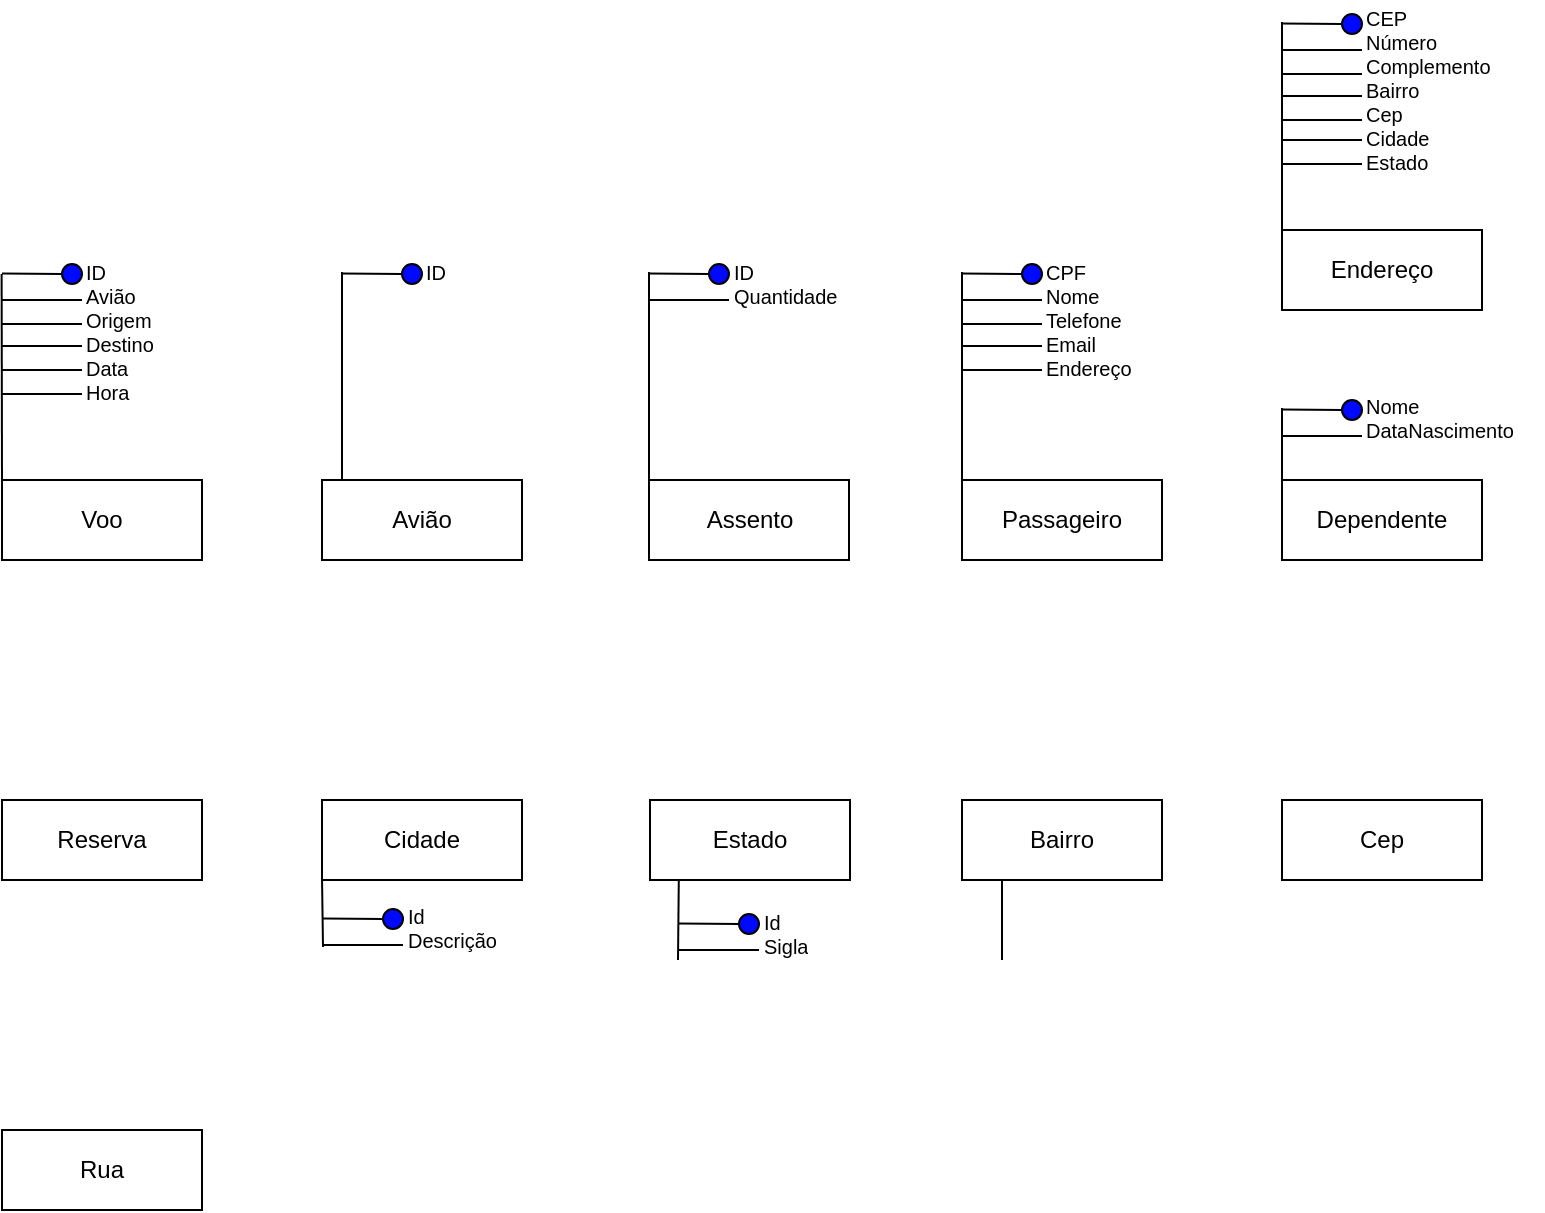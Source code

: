 <mxfile version="21.0.6" type="github">
  <diagram name="Página-1" id="pJLwS6r93-qyTwOKSYF7">
    <mxGraphModel dx="545" dy="307" grid="1" gridSize="10" guides="1" tooltips="1" connect="1" arrows="1" fold="1" page="1" pageScale="1" pageWidth="827" pageHeight="1169" math="0" shadow="0">
      <root>
        <mxCell id="0" />
        <mxCell id="1" parent="0" />
        <mxCell id="-N-F_lVAU-4jPlRG66jh-63" value="&lt;span style=&quot;white-space: pre;&quot;&gt;Id&lt;br&gt;Sigla&lt;br&gt;&lt;/span&gt;" style="text;strokeColor=none;fillColor=none;html=1;whiteSpace=wrap;verticalAlign=middle;overflow=hidden;fontSize=10;align=left;horizontal=1;spacingTop=4;" vertex="1" parent="1">
          <mxGeometry x="418.5" y="420.5" width="90" height="89" as="geometry" />
        </mxCell>
        <mxCell id="-N-F_lVAU-4jPlRG66jh-3" value="ID&lt;br&gt;Avião&lt;br&gt;&lt;span style=&quot;white-space: pre;&quot;&gt;Origem&lt;br&gt;Destino&lt;br/&gt;Data&lt;br/&gt;Hora&lt;br/&gt;&lt;/span&gt;" style="text;strokeColor=none;fillColor=none;html=1;whiteSpace=wrap;verticalAlign=middle;overflow=hidden;fontSize=10;align=left;" vertex="1" parent="1">
          <mxGeometry x="80" y="121" width="80" height="89" as="geometry" />
        </mxCell>
        <mxCell id="D5NF-Z73VtHgu1xgqP5V-6" value="Voo" style="whiteSpace=wrap;html=1;align=center;" parent="1" vertex="1">
          <mxGeometry x="40" y="240" width="100" height="40" as="geometry" />
        </mxCell>
        <mxCell id="D5NF-Z73VtHgu1xgqP5V-7" value="Assento" style="whiteSpace=wrap;html=1;align=center;" parent="1" vertex="1">
          <mxGeometry x="363.5" y="240" width="100" height="40" as="geometry" />
        </mxCell>
        <mxCell id="D5NF-Z73VtHgu1xgqP5V-8" value="Avião" style="whiteSpace=wrap;html=1;align=center;" parent="1" vertex="1">
          <mxGeometry x="200" y="240" width="100" height="40" as="geometry" />
        </mxCell>
        <mxCell id="D5NF-Z73VtHgu1xgqP5V-9" value="Passageiro" style="whiteSpace=wrap;html=1;align=center;" parent="1" vertex="1">
          <mxGeometry x="520" y="240" width="100" height="40" as="geometry" />
        </mxCell>
        <mxCell id="D5NF-Z73VtHgu1xgqP5V-10" value="Dependente" style="whiteSpace=wrap;html=1;align=center;" parent="1" vertex="1">
          <mxGeometry x="680" y="240" width="100" height="40" as="geometry" />
        </mxCell>
        <mxCell id="D5NF-Z73VtHgu1xgqP5V-11" value="Reserva" style="whiteSpace=wrap;html=1;align=center;" parent="1" vertex="1">
          <mxGeometry x="40" y="400" width="100" height="40" as="geometry" />
        </mxCell>
        <mxCell id="D5NF-Z73VtHgu1xgqP5V-12" value="Cidade" style="whiteSpace=wrap;html=1;align=center;" parent="1" vertex="1">
          <mxGeometry x="200" y="400" width="100" height="40" as="geometry" />
        </mxCell>
        <mxCell id="D5NF-Z73VtHgu1xgqP5V-13" value="Estado" style="whiteSpace=wrap;html=1;align=center;" parent="1" vertex="1">
          <mxGeometry x="364" y="400" width="100" height="40" as="geometry" />
        </mxCell>
        <mxCell id="D5NF-Z73VtHgu1xgqP5V-14" value="Bairro" style="whiteSpace=wrap;html=1;align=center;" parent="1" vertex="1">
          <mxGeometry x="520" y="400" width="100" height="40" as="geometry" />
        </mxCell>
        <mxCell id="D5NF-Z73VtHgu1xgqP5V-15" value="Cep" style="whiteSpace=wrap;html=1;align=center;" parent="1" vertex="1">
          <mxGeometry x="680" y="400" width="100" height="40" as="geometry" />
        </mxCell>
        <mxCell id="D5NF-Z73VtHgu1xgqP5V-16" value="Rua" style="whiteSpace=wrap;html=1;align=center;" parent="1" vertex="1">
          <mxGeometry x="40" y="565" width="100" height="40" as="geometry" />
        </mxCell>
        <mxCell id="D5NF-Z73VtHgu1xgqP5V-17" value="" style="endArrow=none;html=1;rounded=0;" parent="1" edge="1">
          <mxGeometry width="50" height="50" relative="1" as="geometry">
            <mxPoint x="540" y="480" as="sourcePoint" />
            <mxPoint x="540" y="440" as="targetPoint" />
          </mxGeometry>
        </mxCell>
        <mxCell id="D5NF-Z73VtHgu1xgqP5V-18" value="" style="endArrow=none;html=1;rounded=0;exitX=0;exitY=0;exitDx=0;exitDy=0;" parent="1" edge="1" source="D5NF-Z73VtHgu1xgqP5V-6">
          <mxGeometry width="50" height="50" relative="1" as="geometry">
            <mxPoint x="39.81" y="237" as="sourcePoint" />
            <mxPoint x="39.81" y="137" as="targetPoint" />
          </mxGeometry>
        </mxCell>
        <mxCell id="-N-F_lVAU-4jPlRG66jh-5" value="" style="endArrow=none;html=1;rounded=0;startArrow=none;" edge="1" parent="1" source="-N-F_lVAU-4jPlRG66jh-4">
          <mxGeometry width="50" height="50" relative="1" as="geometry">
            <mxPoint x="40" y="136.8" as="sourcePoint" />
            <mxPoint x="80" y="136.8" as="targetPoint" />
          </mxGeometry>
        </mxCell>
        <mxCell id="-N-F_lVAU-4jPlRG66jh-8" value="" style="endArrow=none;html=1;rounded=0;" edge="1" parent="1">
          <mxGeometry width="50" height="50" relative="1" as="geometry">
            <mxPoint x="40" y="150" as="sourcePoint" />
            <mxPoint x="80" y="150" as="targetPoint" />
          </mxGeometry>
        </mxCell>
        <mxCell id="-N-F_lVAU-4jPlRG66jh-9" value="" style="endArrow=none;html=1;rounded=0;" edge="1" parent="1">
          <mxGeometry width="50" height="50" relative="1" as="geometry">
            <mxPoint x="40" y="162" as="sourcePoint" />
            <mxPoint x="80" y="162" as="targetPoint" />
          </mxGeometry>
        </mxCell>
        <mxCell id="-N-F_lVAU-4jPlRG66jh-10" value="" style="endArrow=none;html=1;rounded=0;" edge="1" parent="1">
          <mxGeometry width="50" height="50" relative="1" as="geometry">
            <mxPoint x="40" y="185" as="sourcePoint" />
            <mxPoint x="80" y="185" as="targetPoint" />
          </mxGeometry>
        </mxCell>
        <mxCell id="-N-F_lVAU-4jPlRG66jh-11" value="" style="endArrow=none;html=1;rounded=0;" edge="1" parent="1">
          <mxGeometry width="50" height="50" relative="1" as="geometry">
            <mxPoint x="40" y="173" as="sourcePoint" />
            <mxPoint x="80" y="173" as="targetPoint" />
          </mxGeometry>
        </mxCell>
        <mxCell id="-N-F_lVAU-4jPlRG66jh-12" value="" style="endArrow=none;html=1;rounded=0;" edge="1" parent="1">
          <mxGeometry width="50" height="50" relative="1" as="geometry">
            <mxPoint x="40" y="197" as="sourcePoint" />
            <mxPoint x="80" y="197" as="targetPoint" />
          </mxGeometry>
        </mxCell>
        <mxCell id="-N-F_lVAU-4jPlRG66jh-14" value="" style="endArrow=none;html=1;rounded=0;" edge="1" parent="1" target="-N-F_lVAU-4jPlRG66jh-4">
          <mxGeometry width="50" height="50" relative="1" as="geometry">
            <mxPoint x="40" y="136.8" as="sourcePoint" />
            <mxPoint x="80" y="136.8" as="targetPoint" />
          </mxGeometry>
        </mxCell>
        <mxCell id="-N-F_lVAU-4jPlRG66jh-4" value="" style="ellipse;whiteSpace=wrap;html=1;aspect=fixed;fillStyle=solid;fillColor=#0008FF;" vertex="1" parent="1">
          <mxGeometry x="70" y="132" width="10" height="10" as="geometry" />
        </mxCell>
        <mxCell id="-N-F_lVAU-4jPlRG66jh-15" value="" style="endArrow=none;html=1;rounded=0;startArrow=none;" edge="1" source="-N-F_lVAU-4jPlRG66jh-22" parent="1">
          <mxGeometry width="50" height="50" relative="1" as="geometry">
            <mxPoint x="210" y="136.8" as="sourcePoint" />
            <mxPoint x="250" y="136.8" as="targetPoint" />
          </mxGeometry>
        </mxCell>
        <mxCell id="-N-F_lVAU-4jPlRG66jh-21" value="" style="endArrow=none;html=1;rounded=0;" edge="1" target="-N-F_lVAU-4jPlRG66jh-22" parent="1">
          <mxGeometry width="50" height="50" relative="1" as="geometry">
            <mxPoint x="210" y="136.8" as="sourcePoint" />
            <mxPoint x="250" y="136.8" as="targetPoint" />
          </mxGeometry>
        </mxCell>
        <mxCell id="-N-F_lVAU-4jPlRG66jh-22" value="" style="ellipse;whiteSpace=wrap;html=1;aspect=fixed;fillStyle=solid;fillColor=#0008FF;" vertex="1" parent="1">
          <mxGeometry x="240" y="132" width="10" height="10" as="geometry" />
        </mxCell>
        <mxCell id="-N-F_lVAU-4jPlRG66jh-23" value="" style="endArrow=none;html=1;rounded=0;" edge="1" parent="1">
          <mxGeometry width="50" height="50" relative="1" as="geometry">
            <mxPoint x="210" y="240" as="sourcePoint" />
            <mxPoint x="210" y="136" as="targetPoint" />
          </mxGeometry>
        </mxCell>
        <mxCell id="-N-F_lVAU-4jPlRG66jh-24" value="ID&lt;span style=&quot;white-space: pre;&quot;&gt;&lt;br&gt;&lt;/span&gt;" style="text;strokeColor=none;fillColor=none;html=1;whiteSpace=wrap;verticalAlign=middle;overflow=hidden;fontSize=10;align=left;" vertex="1" parent="1">
          <mxGeometry x="250" y="91.5" width="80" height="89" as="geometry" />
        </mxCell>
        <mxCell id="-N-F_lVAU-4jPlRG66jh-25" value="ID&lt;br&gt;&lt;span style=&quot;white-space: pre;&quot;&gt;Quantidade&lt;br&gt;&lt;/span&gt;" style="text;strokeColor=none;fillColor=none;html=1;whiteSpace=wrap;verticalAlign=middle;overflow=hidden;fontSize=10;align=left;" vertex="1" parent="1">
          <mxGeometry x="403.5" y="97" width="80" height="89" as="geometry" />
        </mxCell>
        <mxCell id="-N-F_lVAU-4jPlRG66jh-26" value="" style="endArrow=none;html=1;rounded=0;startArrow=none;" edge="1" source="-N-F_lVAU-4jPlRG66jh-33" parent="1">
          <mxGeometry width="50" height="50" relative="1" as="geometry">
            <mxPoint x="363.5" y="136.8" as="sourcePoint" />
            <mxPoint x="403.5" y="136.8" as="targetPoint" />
          </mxGeometry>
        </mxCell>
        <mxCell id="-N-F_lVAU-4jPlRG66jh-27" value="" style="endArrow=none;html=1;rounded=0;" edge="1" parent="1">
          <mxGeometry width="50" height="50" relative="1" as="geometry">
            <mxPoint x="363.5" y="150" as="sourcePoint" />
            <mxPoint x="403.5" y="150" as="targetPoint" />
          </mxGeometry>
        </mxCell>
        <mxCell id="-N-F_lVAU-4jPlRG66jh-32" value="" style="endArrow=none;html=1;rounded=0;" edge="1" target="-N-F_lVAU-4jPlRG66jh-33" parent="1">
          <mxGeometry width="50" height="50" relative="1" as="geometry">
            <mxPoint x="363.5" y="136.8" as="sourcePoint" />
            <mxPoint x="403.5" y="136.8" as="targetPoint" />
          </mxGeometry>
        </mxCell>
        <mxCell id="-N-F_lVAU-4jPlRG66jh-33" value="" style="ellipse;whiteSpace=wrap;html=1;aspect=fixed;fillStyle=solid;fillColor=#0008FF;" vertex="1" parent="1">
          <mxGeometry x="393.5" y="132" width="10" height="10" as="geometry" />
        </mxCell>
        <mxCell id="-N-F_lVAU-4jPlRG66jh-34" value="" style="endArrow=none;html=1;rounded=0;" edge="1" parent="1">
          <mxGeometry width="50" height="50" relative="1" as="geometry">
            <mxPoint x="363.5" y="240" as="sourcePoint" />
            <mxPoint x="363.5" y="136" as="targetPoint" />
          </mxGeometry>
        </mxCell>
        <mxCell id="-N-F_lVAU-4jPlRG66jh-44" value="" style="endArrow=none;html=1;rounded=0;startArrow=none;" edge="1" source="-N-F_lVAU-4jPlRG66jh-50" parent="1">
          <mxGeometry width="50" height="50" relative="1" as="geometry">
            <mxPoint x="520" y="136.8" as="sourcePoint" />
            <mxPoint x="560" y="136.8" as="targetPoint" />
          </mxGeometry>
        </mxCell>
        <mxCell id="-N-F_lVAU-4jPlRG66jh-45" value="" style="endArrow=none;html=1;rounded=0;" edge="1" parent="1">
          <mxGeometry width="50" height="50" relative="1" as="geometry">
            <mxPoint x="520" y="150" as="sourcePoint" />
            <mxPoint x="560" y="150" as="targetPoint" />
          </mxGeometry>
        </mxCell>
        <mxCell id="-N-F_lVAU-4jPlRG66jh-46" value="" style="endArrow=none;html=1;rounded=0;" edge="1" parent="1">
          <mxGeometry width="50" height="50" relative="1" as="geometry">
            <mxPoint x="520" y="162" as="sourcePoint" />
            <mxPoint x="560" y="162" as="targetPoint" />
          </mxGeometry>
        </mxCell>
        <mxCell id="-N-F_lVAU-4jPlRG66jh-47" value="" style="endArrow=none;html=1;rounded=0;" edge="1" parent="1">
          <mxGeometry width="50" height="50" relative="1" as="geometry">
            <mxPoint x="520" y="185" as="sourcePoint" />
            <mxPoint x="560" y="185" as="targetPoint" />
          </mxGeometry>
        </mxCell>
        <mxCell id="-N-F_lVAU-4jPlRG66jh-48" value="" style="endArrow=none;html=1;rounded=0;" edge="1" parent="1">
          <mxGeometry width="50" height="50" relative="1" as="geometry">
            <mxPoint x="520" y="173" as="sourcePoint" />
            <mxPoint x="560" y="173" as="targetPoint" />
          </mxGeometry>
        </mxCell>
        <mxCell id="-N-F_lVAU-4jPlRG66jh-49" value="" style="endArrow=none;html=1;rounded=0;" edge="1" target="-N-F_lVAU-4jPlRG66jh-50" parent="1">
          <mxGeometry width="50" height="50" relative="1" as="geometry">
            <mxPoint x="520" y="136.8" as="sourcePoint" />
            <mxPoint x="560" y="136.8" as="targetPoint" />
          </mxGeometry>
        </mxCell>
        <mxCell id="-N-F_lVAU-4jPlRG66jh-50" value="" style="ellipse;whiteSpace=wrap;html=1;aspect=fixed;fillStyle=solid;fillColor=#0008FF;" vertex="1" parent="1">
          <mxGeometry x="550" y="132" width="10" height="10" as="geometry" />
        </mxCell>
        <mxCell id="-N-F_lVAU-4jPlRG66jh-52" value="" style="endArrow=none;html=1;rounded=0;" edge="1" parent="1">
          <mxGeometry width="50" height="50" relative="1" as="geometry">
            <mxPoint x="520" y="240" as="sourcePoint" />
            <mxPoint x="520" y="136" as="targetPoint" />
          </mxGeometry>
        </mxCell>
        <mxCell id="-N-F_lVAU-4jPlRG66jh-54" value="&lt;span style=&quot;white-space: pre;&quot;&gt;CPF&lt;/span&gt;&lt;br/&gt;&lt;span style=&quot;white-space: pre;&quot;&gt;Nome&lt;/span&gt;&lt;br/&gt;&lt;span style=&quot;white-space: pre;&quot;&gt;Telefone&lt;/span&gt;&lt;br/&gt;&lt;span style=&quot;white-space: pre;&quot;&gt;Email&lt;/span&gt;&lt;br/&gt;&lt;span style=&quot;white-space: pre;&quot;&gt;Endereço&lt;/span&gt;" style="text;strokeColor=none;fillColor=none;html=1;whiteSpace=wrap;verticalAlign=middle;overflow=hidden;fontSize=10;align=left;" vertex="1" parent="1">
          <mxGeometry x="560" y="115" width="90" height="89" as="geometry" />
        </mxCell>
        <mxCell id="-N-F_lVAU-4jPlRG66jh-55" value="" style="endArrow=none;html=1;rounded=0;startArrow=none;" edge="1" source="-N-F_lVAU-4jPlRG66jh-61" parent="1">
          <mxGeometry width="50" height="50" relative="1" as="geometry">
            <mxPoint x="378.5" y="461.8" as="sourcePoint" />
            <mxPoint x="418.5" y="461.8" as="targetPoint" />
          </mxGeometry>
        </mxCell>
        <mxCell id="-N-F_lVAU-4jPlRG66jh-56" value="" style="endArrow=none;html=1;rounded=0;" edge="1" parent="1">
          <mxGeometry width="50" height="50" relative="1" as="geometry">
            <mxPoint x="378.5" y="475" as="sourcePoint" />
            <mxPoint x="418.5" y="475" as="targetPoint" />
            <Array as="points" />
          </mxGeometry>
        </mxCell>
        <mxCell id="-N-F_lVAU-4jPlRG66jh-60" value="" style="endArrow=none;html=1;rounded=0;" edge="1" target="-N-F_lVAU-4jPlRG66jh-61" parent="1">
          <mxGeometry width="50" height="50" relative="1" as="geometry">
            <mxPoint x="378.5" y="461.8" as="sourcePoint" />
            <mxPoint x="418.5" y="461.8" as="targetPoint" />
          </mxGeometry>
        </mxCell>
        <mxCell id="-N-F_lVAU-4jPlRG66jh-61" value="" style="ellipse;whiteSpace=wrap;html=1;aspect=fixed;fillStyle=solid;fillColor=#0008FF;" vertex="1" parent="1">
          <mxGeometry x="408.5" y="457" width="10" height="10" as="geometry" />
        </mxCell>
        <mxCell id="-N-F_lVAU-4jPlRG66jh-62" value="" style="endArrow=none;html=1;rounded=0;entryX=0.144;entryY=1.025;entryDx=0;entryDy=0;entryPerimeter=0;" edge="1" parent="1">
          <mxGeometry width="50" height="50" relative="1" as="geometry">
            <mxPoint x="378" y="480" as="sourcePoint" />
            <mxPoint x="378.4" y="440" as="targetPoint" />
          </mxGeometry>
        </mxCell>
        <mxCell id="-N-F_lVAU-4jPlRG66jh-66" value="Endereço" style="whiteSpace=wrap;html=1;align=center;" vertex="1" parent="1">
          <mxGeometry x="680" y="115" width="100" height="40" as="geometry" />
        </mxCell>
        <mxCell id="-N-F_lVAU-4jPlRG66jh-67" value="" style="endArrow=none;html=1;rounded=0;startArrow=none;" edge="1" source="-N-F_lVAU-4jPlRG66jh-73" parent="1">
          <mxGeometry width="50" height="50" relative="1" as="geometry">
            <mxPoint x="680" y="11.8" as="sourcePoint" />
            <mxPoint x="720" y="11.8" as="targetPoint" />
          </mxGeometry>
        </mxCell>
        <mxCell id="-N-F_lVAU-4jPlRG66jh-68" value="" style="endArrow=none;html=1;rounded=0;" edge="1" parent="1">
          <mxGeometry width="50" height="50" relative="1" as="geometry">
            <mxPoint x="680" y="25" as="sourcePoint" />
            <mxPoint x="720" y="25" as="targetPoint" />
          </mxGeometry>
        </mxCell>
        <mxCell id="-N-F_lVAU-4jPlRG66jh-69" value="" style="endArrow=none;html=1;rounded=0;" edge="1" parent="1">
          <mxGeometry width="50" height="50" relative="1" as="geometry">
            <mxPoint x="680" y="37" as="sourcePoint" />
            <mxPoint x="720" y="37" as="targetPoint" />
          </mxGeometry>
        </mxCell>
        <mxCell id="-N-F_lVAU-4jPlRG66jh-70" value="" style="endArrow=none;html=1;rounded=0;" edge="1" parent="1">
          <mxGeometry width="50" height="50" relative="1" as="geometry">
            <mxPoint x="680" y="60" as="sourcePoint" />
            <mxPoint x="720" y="60" as="targetPoint" />
          </mxGeometry>
        </mxCell>
        <mxCell id="-N-F_lVAU-4jPlRG66jh-71" value="" style="endArrow=none;html=1;rounded=0;" edge="1" parent="1">
          <mxGeometry width="50" height="50" relative="1" as="geometry">
            <mxPoint x="680" y="48" as="sourcePoint" />
            <mxPoint x="720" y="48" as="targetPoint" />
          </mxGeometry>
        </mxCell>
        <mxCell id="-N-F_lVAU-4jPlRG66jh-72" value="" style="endArrow=none;html=1;rounded=0;" edge="1" target="-N-F_lVAU-4jPlRG66jh-73" parent="1">
          <mxGeometry width="50" height="50" relative="1" as="geometry">
            <mxPoint x="680" y="11.8" as="sourcePoint" />
            <mxPoint x="720" y="11.8" as="targetPoint" />
          </mxGeometry>
        </mxCell>
        <mxCell id="-N-F_lVAU-4jPlRG66jh-73" value="" style="ellipse;whiteSpace=wrap;html=1;aspect=fixed;fillStyle=solid;fillColor=#0008FF;" vertex="1" parent="1">
          <mxGeometry x="710" y="7" width="10" height="10" as="geometry" />
        </mxCell>
        <mxCell id="-N-F_lVAU-4jPlRG66jh-74" value="" style="endArrow=none;html=1;rounded=0;" edge="1" parent="1">
          <mxGeometry width="50" height="50" relative="1" as="geometry">
            <mxPoint x="680" y="115" as="sourcePoint" />
            <mxPoint x="680" y="11" as="targetPoint" />
          </mxGeometry>
        </mxCell>
        <mxCell id="-N-F_lVAU-4jPlRG66jh-75" value="&lt;span style=&quot;white-space: pre;&quot;&gt;CEP&lt;br/&gt;Número&lt;/span&gt;&lt;br&gt;&lt;span style=&quot;white-space: pre;&quot;&gt;Complemento&lt;/span&gt;&lt;br&gt;&lt;span style=&quot;white-space: pre;&quot;&gt;Bairro&lt;/span&gt;&lt;br&gt;&lt;span style=&quot;white-space: pre;&quot;&gt;Cep&lt;br&gt;Cidade&lt;br&gt;Estado&lt;br&gt;&lt;/span&gt;" style="text;strokeColor=none;fillColor=none;html=1;whiteSpace=wrap;verticalAlign=middle;overflow=hidden;fontSize=10;align=left;" vertex="1" parent="1">
          <mxGeometry x="720" width="90" height="89" as="geometry" />
        </mxCell>
        <mxCell id="-N-F_lVAU-4jPlRG66jh-76" value="" style="endArrow=none;html=1;rounded=0;" edge="1" parent="1">
          <mxGeometry width="50" height="50" relative="1" as="geometry">
            <mxPoint x="680" y="82" as="sourcePoint" />
            <mxPoint x="720" y="82" as="targetPoint" />
          </mxGeometry>
        </mxCell>
        <mxCell id="-N-F_lVAU-4jPlRG66jh-77" value="" style="endArrow=none;html=1;rounded=0;" edge="1" parent="1">
          <mxGeometry width="50" height="50" relative="1" as="geometry">
            <mxPoint x="680" y="70" as="sourcePoint" />
            <mxPoint x="720" y="70" as="targetPoint" />
          </mxGeometry>
        </mxCell>
        <mxCell id="-N-F_lVAU-4jPlRG66jh-78" value="Nome&lt;br&gt;&lt;span style=&quot;white-space: pre;&quot;&gt;DataNascimento&lt;br&gt;&lt;/span&gt;" style="text;strokeColor=none;fillColor=none;html=1;whiteSpace=wrap;verticalAlign=middle;overflow=hidden;fontSize=10;align=left;" vertex="1" parent="1">
          <mxGeometry x="720" y="164" width="80" height="89" as="geometry" />
        </mxCell>
        <mxCell id="-N-F_lVAU-4jPlRG66jh-79" value="" style="endArrow=none;html=1;rounded=0;" edge="1" parent="1">
          <mxGeometry width="50" height="50" relative="1" as="geometry">
            <mxPoint x="680" y="204.8" as="sourcePoint" />
            <mxPoint x="710.5" y="205" as="targetPoint" />
          </mxGeometry>
        </mxCell>
        <mxCell id="-N-F_lVAU-4jPlRG66jh-80" value="" style="endArrow=none;html=1;rounded=0;" edge="1" parent="1">
          <mxGeometry width="50" height="50" relative="1" as="geometry">
            <mxPoint x="680" y="218" as="sourcePoint" />
            <mxPoint x="720" y="218" as="targetPoint" />
          </mxGeometry>
        </mxCell>
        <mxCell id="-N-F_lVAU-4jPlRG66jh-81" value="" style="endArrow=none;html=1;rounded=0;" edge="1" parent="1">
          <mxGeometry width="50" height="50" relative="1" as="geometry">
            <mxPoint x="680" y="280" as="sourcePoint" />
            <mxPoint x="680" y="204" as="targetPoint" />
          </mxGeometry>
        </mxCell>
        <mxCell id="-N-F_lVAU-4jPlRG66jh-82" value="" style="ellipse;whiteSpace=wrap;html=1;aspect=fixed;fillStyle=solid;fillColor=#0008FF;" vertex="1" parent="1">
          <mxGeometry x="710" y="200" width="10" height="10" as="geometry" />
        </mxCell>
        <mxCell id="-N-F_lVAU-4jPlRG66jh-83" value="" style="endArrow=none;html=1;rounded=0;startArrow=none;" edge="1" source="-N-F_lVAU-4jPlRG66jh-86" parent="1">
          <mxGeometry width="50" height="50" relative="1" as="geometry">
            <mxPoint x="200.5" y="459.3" as="sourcePoint" />
            <mxPoint x="240.5" y="459.3" as="targetPoint" />
          </mxGeometry>
        </mxCell>
        <mxCell id="-N-F_lVAU-4jPlRG66jh-84" value="" style="endArrow=none;html=1;rounded=0;" edge="1" parent="1">
          <mxGeometry width="50" height="50" relative="1" as="geometry">
            <mxPoint x="200.5" y="472.5" as="sourcePoint" />
            <mxPoint x="240.5" y="472.5" as="targetPoint" />
            <Array as="points" />
          </mxGeometry>
        </mxCell>
        <mxCell id="-N-F_lVAU-4jPlRG66jh-85" value="" style="endArrow=none;html=1;rounded=0;" edge="1" target="-N-F_lVAU-4jPlRG66jh-86" parent="1">
          <mxGeometry width="50" height="50" relative="1" as="geometry">
            <mxPoint x="200.5" y="459.3" as="sourcePoint" />
            <mxPoint x="240.5" y="459.3" as="targetPoint" />
          </mxGeometry>
        </mxCell>
        <mxCell id="-N-F_lVAU-4jPlRG66jh-86" value="" style="ellipse;whiteSpace=wrap;html=1;aspect=fixed;fillStyle=solid;fillColor=#0008FF;" vertex="1" parent="1">
          <mxGeometry x="230.5" y="454.5" width="10" height="10" as="geometry" />
        </mxCell>
        <mxCell id="-N-F_lVAU-4jPlRG66jh-87" value="&lt;span style=&quot;white-space: pre;&quot;&gt;Id&lt;br/&gt;Descrição&lt;br&gt;&lt;/span&gt;" style="text;strokeColor=none;fillColor=none;html=1;whiteSpace=wrap;verticalAlign=middle;overflow=hidden;fontSize=10;align=left;horizontal=1;spacingTop=4;" vertex="1" parent="1">
          <mxGeometry x="240.5" y="417.5" width="90" height="89" as="geometry" />
        </mxCell>
        <mxCell id="-N-F_lVAU-4jPlRG66jh-88" value="" style="endArrow=none;html=1;rounded=0;entryX=0.144;entryY=1.025;entryDx=0;entryDy=0;entryPerimeter=0;" edge="1" parent="1">
          <mxGeometry width="50" height="50" relative="1" as="geometry">
            <mxPoint x="200.5" y="473.5" as="sourcePoint" />
            <mxPoint x="200" y="438.5" as="targetPoint" />
          </mxGeometry>
        </mxCell>
      </root>
    </mxGraphModel>
  </diagram>
</mxfile>
